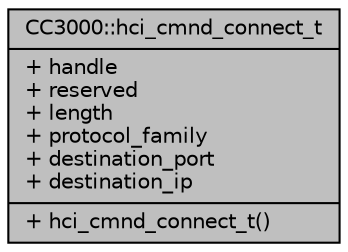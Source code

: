 digraph "CC3000::hci_cmnd_connect_t"
{
  edge [fontname="Helvetica",fontsize="10",labelfontname="Helvetica",labelfontsize="10"];
  node [fontname="Helvetica",fontsize="10",shape=record];
  Node1 [label="{CC3000::hci_cmnd_connect_t\n|+ handle\l+ reserved\l+ length\l+ protocol_family\l+ destination_port\l+ destination_ip\l|+ hci_cmnd_connect_t()\l}",height=0.2,width=0.4,color="black", fillcolor="grey75", style="filled", fontcolor="black"];
}
